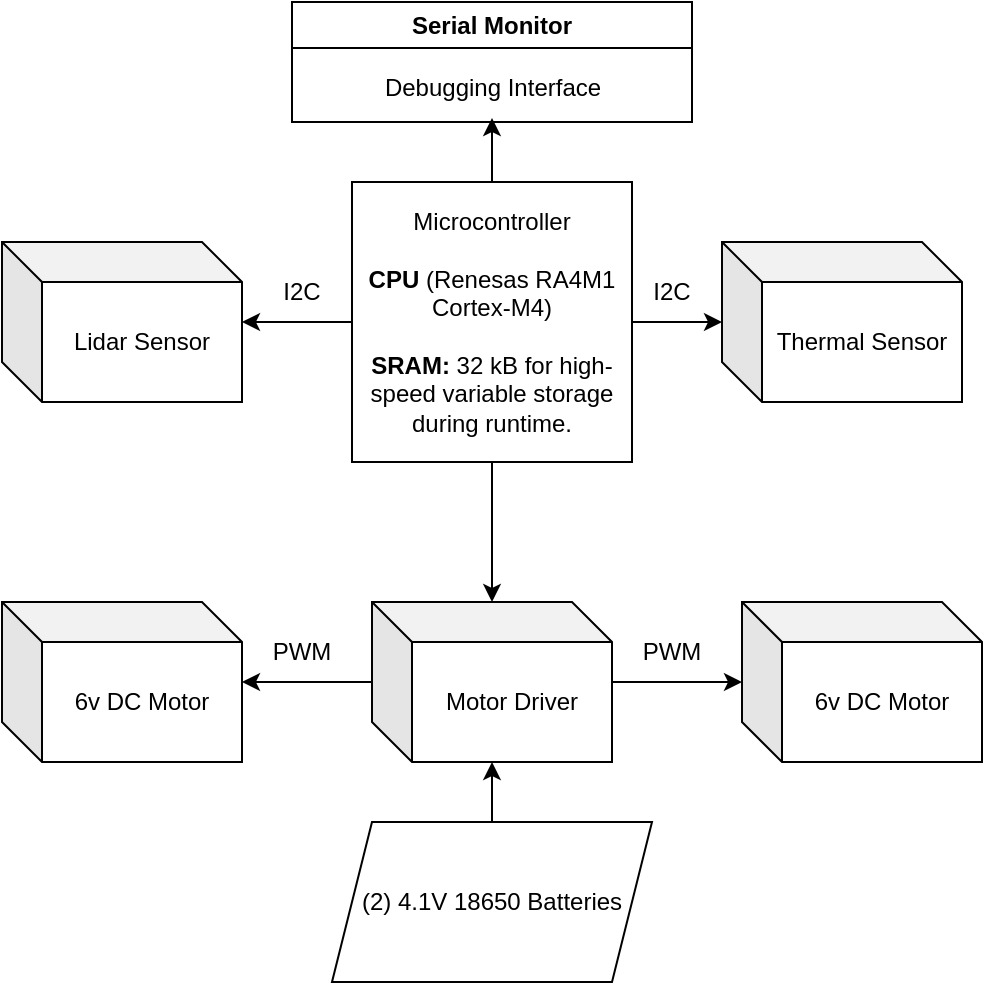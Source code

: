 <mxfile version="24.9.3">
  <diagram name="Page-1" id="hLqYhovcv9FF9PHpCR_O">
    <mxGraphModel dx="2066" dy="1149" grid="1" gridSize="10" guides="1" tooltips="1" connect="1" arrows="1" fold="1" page="1" pageScale="1" pageWidth="850" pageHeight="1100" math="0" shadow="0">
      <root>
        <mxCell id="0" />
        <mxCell id="1" parent="0" />
        <mxCell id="YM6vqZbOk4Zb2FIekvFs-8" value="" style="edgeStyle=orthogonalEdgeStyle;rounded=0;orthogonalLoop=1;jettySize=auto;html=1;" edge="1" parent="1" source="YM6vqZbOk4Zb2FIekvFs-1" target="YM6vqZbOk4Zb2FIekvFs-2">
          <mxGeometry relative="1" as="geometry" />
        </mxCell>
        <mxCell id="YM6vqZbOk4Zb2FIekvFs-9" value="" style="edgeStyle=orthogonalEdgeStyle;rounded=0;orthogonalLoop=1;jettySize=auto;html=1;" edge="1" parent="1" source="YM6vqZbOk4Zb2FIekvFs-1" target="YM6vqZbOk4Zb2FIekvFs-3">
          <mxGeometry relative="1" as="geometry" />
        </mxCell>
        <mxCell id="YM6vqZbOk4Zb2FIekvFs-10" value="" style="edgeStyle=orthogonalEdgeStyle;rounded=0;orthogonalLoop=1;jettySize=auto;html=1;" edge="1" parent="1" source="YM6vqZbOk4Zb2FIekvFs-1" target="YM6vqZbOk4Zb2FIekvFs-4">
          <mxGeometry relative="1" as="geometry" />
        </mxCell>
        <mxCell id="YM6vqZbOk4Zb2FIekvFs-28" value="" style="edgeStyle=orthogonalEdgeStyle;rounded=0;orthogonalLoop=1;jettySize=auto;html=1;" edge="1" parent="1" source="YM6vqZbOk4Zb2FIekvFs-1" target="YM6vqZbOk4Zb2FIekvFs-26">
          <mxGeometry relative="1" as="geometry" />
        </mxCell>
        <mxCell id="YM6vqZbOk4Zb2FIekvFs-1" value="&lt;div&gt;Microcontroller&lt;/div&gt;&lt;div&gt;&lt;br&gt;&lt;/div&gt;&lt;b&gt;CPU&lt;/b&gt; (Renesas RA4M1 Cortex-M4)&lt;div&gt;&lt;br&gt;&lt;div&gt;&lt;strong&gt;SRAM:&lt;/strong&gt; 32 kB for high-speed variable storage during runtime.&lt;/div&gt;&lt;/div&gt;" style="whiteSpace=wrap;html=1;aspect=fixed;" vertex="1" parent="1">
          <mxGeometry x="355" y="350" width="140" height="140" as="geometry" />
        </mxCell>
        <mxCell id="YM6vqZbOk4Zb2FIekvFs-2" value="Thermal Sensor" style="shape=cube;whiteSpace=wrap;html=1;boundedLbl=1;backgroundOutline=1;darkOpacity=0.05;darkOpacity2=0.1;" vertex="1" parent="1">
          <mxGeometry x="540" y="380" width="120" height="80" as="geometry" />
        </mxCell>
        <mxCell id="YM6vqZbOk4Zb2FIekvFs-3" value="Lidar Sensor" style="shape=cube;whiteSpace=wrap;html=1;boundedLbl=1;backgroundOutline=1;darkOpacity=0.05;darkOpacity2=0.1;" vertex="1" parent="1">
          <mxGeometry x="180" y="380" width="120" height="80" as="geometry" />
        </mxCell>
        <mxCell id="YM6vqZbOk4Zb2FIekvFs-11" value="" style="edgeStyle=orthogonalEdgeStyle;rounded=0;orthogonalLoop=1;jettySize=auto;html=1;" edge="1" parent="1" source="YM6vqZbOk4Zb2FIekvFs-4" target="YM6vqZbOk4Zb2FIekvFs-5">
          <mxGeometry relative="1" as="geometry" />
        </mxCell>
        <mxCell id="YM6vqZbOk4Zb2FIekvFs-12" value="" style="edgeStyle=orthogonalEdgeStyle;rounded=0;orthogonalLoop=1;jettySize=auto;html=1;" edge="1" parent="1" source="YM6vqZbOk4Zb2FIekvFs-4" target="YM6vqZbOk4Zb2FIekvFs-6">
          <mxGeometry relative="1" as="geometry" />
        </mxCell>
        <mxCell id="YM6vqZbOk4Zb2FIekvFs-4" value="Motor Driver" style="shape=cube;whiteSpace=wrap;html=1;boundedLbl=1;backgroundOutline=1;darkOpacity=0.05;darkOpacity2=0.1;" vertex="1" parent="1">
          <mxGeometry x="365" y="560" width="120" height="80" as="geometry" />
        </mxCell>
        <mxCell id="YM6vqZbOk4Zb2FIekvFs-5" value="6v DC Motor" style="shape=cube;whiteSpace=wrap;html=1;boundedLbl=1;backgroundOutline=1;darkOpacity=0.05;darkOpacity2=0.1;" vertex="1" parent="1">
          <mxGeometry x="180" y="560" width="120" height="80" as="geometry" />
        </mxCell>
        <mxCell id="YM6vqZbOk4Zb2FIekvFs-6" value="6v DC Motor" style="shape=cube;whiteSpace=wrap;html=1;boundedLbl=1;backgroundOutline=1;darkOpacity=0.05;darkOpacity2=0.1;" vertex="1" parent="1">
          <mxGeometry x="550" y="560" width="120" height="80" as="geometry" />
        </mxCell>
        <mxCell id="YM6vqZbOk4Zb2FIekvFs-18" value="" style="edgeStyle=orthogonalEdgeStyle;rounded=0;orthogonalLoop=1;jettySize=auto;html=1;" edge="1" parent="1" source="YM6vqZbOk4Zb2FIekvFs-17" target="YM6vqZbOk4Zb2FIekvFs-4">
          <mxGeometry relative="1" as="geometry" />
        </mxCell>
        <mxCell id="YM6vqZbOk4Zb2FIekvFs-17" value="(2) 4.1V 18650 Batteries" style="shape=parallelogram;perimeter=parallelogramPerimeter;whiteSpace=wrap;html=1;fixedSize=1;" vertex="1" parent="1">
          <mxGeometry x="345" y="670" width="160" height="80" as="geometry" />
        </mxCell>
        <mxCell id="YM6vqZbOk4Zb2FIekvFs-19" value="I2C" style="text;html=1;align=center;verticalAlign=middle;whiteSpace=wrap;rounded=0;" vertex="1" parent="1">
          <mxGeometry x="300" y="390" width="60" height="30" as="geometry" />
        </mxCell>
        <mxCell id="YM6vqZbOk4Zb2FIekvFs-20" value="I2C" style="text;html=1;align=center;verticalAlign=middle;whiteSpace=wrap;rounded=0;" vertex="1" parent="1">
          <mxGeometry x="485" y="390" width="60" height="30" as="geometry" />
        </mxCell>
        <mxCell id="YM6vqZbOk4Zb2FIekvFs-21" value="PWM" style="text;html=1;align=center;verticalAlign=middle;whiteSpace=wrap;rounded=0;" vertex="1" parent="1">
          <mxGeometry x="300" y="570" width="60" height="30" as="geometry" />
        </mxCell>
        <mxCell id="YM6vqZbOk4Zb2FIekvFs-23" value="PWM" style="text;html=1;align=center;verticalAlign=middle;whiteSpace=wrap;rounded=0;" vertex="1" parent="1">
          <mxGeometry x="485" y="570" width="60" height="30" as="geometry" />
        </mxCell>
        <mxCell id="YM6vqZbOk4Zb2FIekvFs-25" value="Serial Monitor" style="swimlane;whiteSpace=wrap;html=1;" vertex="1" parent="1">
          <mxGeometry x="325" y="260" width="200" height="60" as="geometry" />
        </mxCell>
        <mxCell id="YM6vqZbOk4Zb2FIekvFs-26" value="Debugging Interface" style="text;html=1;align=center;verticalAlign=middle;resizable=0;points=[];autosize=1;strokeColor=none;fillColor=none;" vertex="1" parent="YM6vqZbOk4Zb2FIekvFs-25">
          <mxGeometry x="35" y="28" width="130" height="30" as="geometry" />
        </mxCell>
      </root>
    </mxGraphModel>
  </diagram>
</mxfile>
